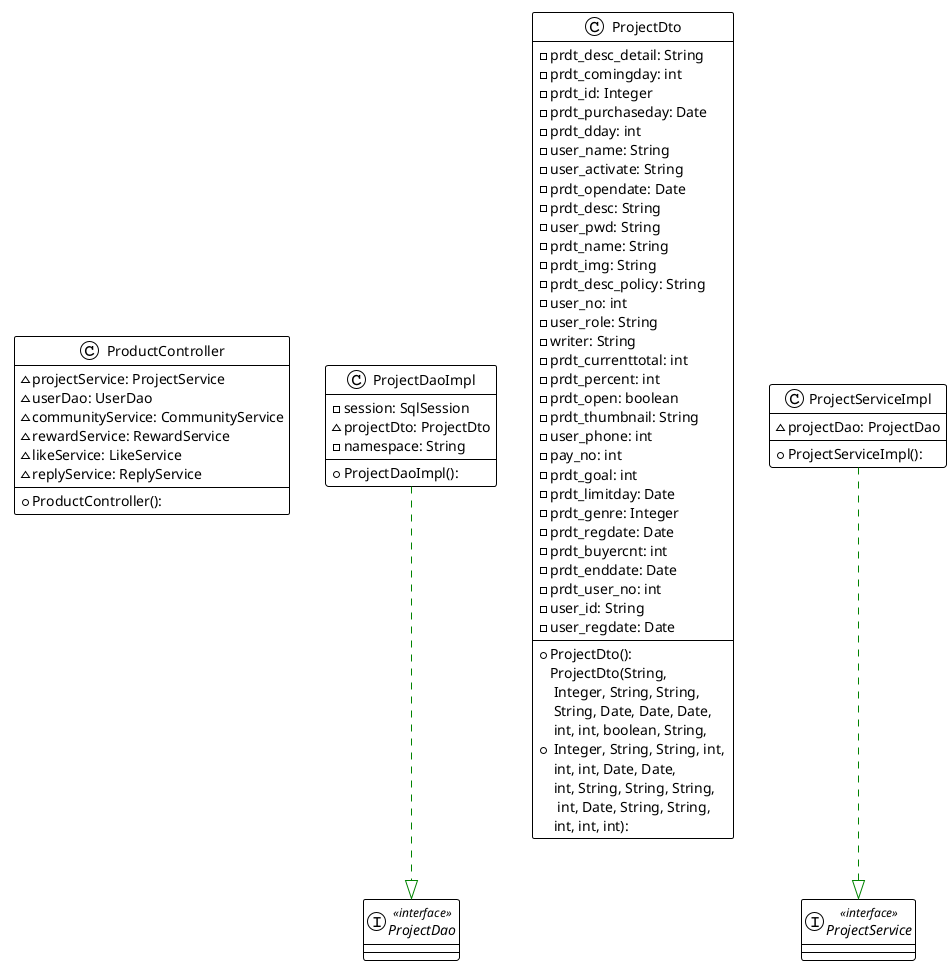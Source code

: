 @startuml

!theme plain
top to bottom direction
skinparam linetype ortho

class ProductController {
  + ProductController(): 
  ~ projectService: ProjectService
  ~ userDao: UserDao
  ~ communityService: CommunityService
  ~ rewardService: RewardService
  ~ likeService: LikeService
  ~ replyService: ReplyService
}
interface ProjectDao << interface >>
class ProjectDaoImpl {
  + ProjectDaoImpl(): 
  - session: SqlSession
  ~ projectDto: ProjectDto
  - namespace: String
}
class ProjectDto {
  + ProjectDto(): 
  + ProjectDto(String, \n Integer, String, String, \n String, Date, Date, Date, \n int, int, boolean, String, \n Integer, String, String, int, \n int, int, Date, Date, \n int, String, String, String, \n  int, Date, String, String, \n int, int, int): 
  - prdt_desc_detail: String
  - prdt_comingday: int
  - prdt_id: Integer
  - prdt_purchaseday: Date
  - prdt_dday: int
  - user_name: String
  - user_activate: String
  - prdt_opendate: Date
  - prdt_desc: String
  - user_pwd: String
  - prdt_name: String
  - prdt_img: String
  - prdt_desc_policy: String
  - user_no: int
  - user_role: String
  - writer: String
  - prdt_currenttotal: int
  - prdt_percent: int
  - prdt_open: boolean
  - prdt_thumbnail: String
  - user_phone: int
  - pay_no: int
  - prdt_goal: int
  - prdt_limitday: Date
  - prdt_genre: Integer
  - prdt_regdate: Date
  - prdt_buyercnt: int
  - prdt_enddate: Date
  - prdt_user_no: int
  - user_id: String
  - user_regdate: Date
}
interface ProjectService << interface >>
class ProjectServiceImpl {
  + ProjectServiceImpl(): 
  ~ projectDao: ProjectDao
}

ProjectDaoImpl      -[#008200,dashed]-^  ProjectDao         
ProjectServiceImpl  -[#008200,dashed]-^  ProjectService     
@enduml

